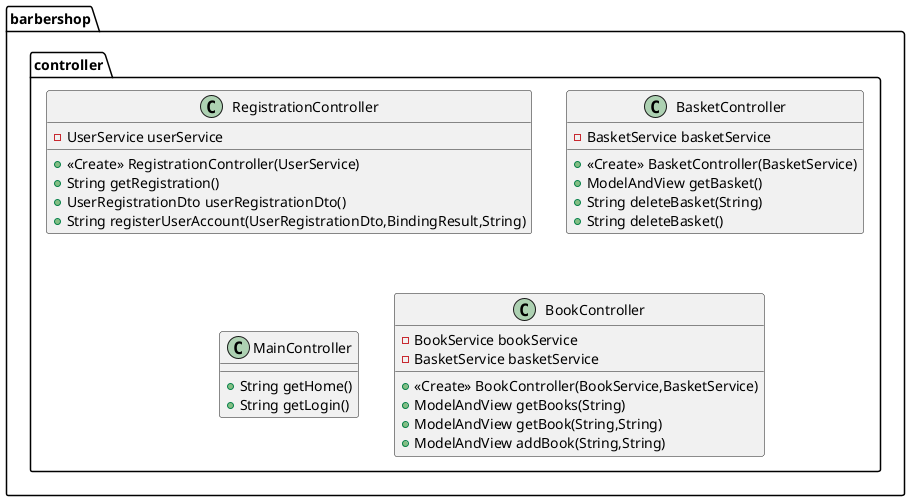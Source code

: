 @startuml
class barbershop.controller.RegistrationController {
- UserService userService
+ <<Create>> RegistrationController(UserService)
+ String getRegistration()
+ UserRegistrationDto userRegistrationDto()
+ String registerUserAccount(UserRegistrationDto,BindingResult,String)
}
class barbershop.controller.BasketController {
- BasketService basketService
+ <<Create>> BasketController(BasketService)
+ ModelAndView getBasket()
+ String deleteBasket(String)
+ String deleteBasket()
}
class barbershop.controller.MainController {
+ String getHome()
+ String getLogin()
}
class barbershop.controller.BookController {
- BookService bookService
- BasketService basketService
+ <<Create>> BookController(BookService,BasketService)
+ ModelAndView getBooks(String)
+ ModelAndView getBook(String,String)
+ ModelAndView addBook(String,String)
}
@enduml
